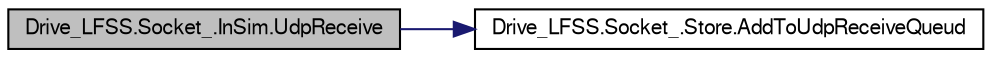 digraph G
{
  bgcolor="transparent";
  edge [fontname="FreeSans",fontsize=10,labelfontname="FreeSans",labelfontsize=10];
  node [fontname="FreeSans",fontsize=10,shape=record];
  rankdir=LR;
  Node1 [label="Drive_LFSS.Socket_.InSim.UdpReceive",height=0.2,width=0.4,color="black", fillcolor="grey75", style="filled" fontcolor="black"];
  Node1 -> Node2 [color="midnightblue",fontsize=10,style="solid",fontname="FreeSans"];
  Node2 [label="Drive_LFSS.Socket_.Store.AddToUdpReceiveQueud",height=0.2,width=0.4,color="black",URL="$class_drive___l_f_s_s_1_1_socket___1_1_store.html#09d2feba92c46a7979ac8fb148b5830a"];
}
